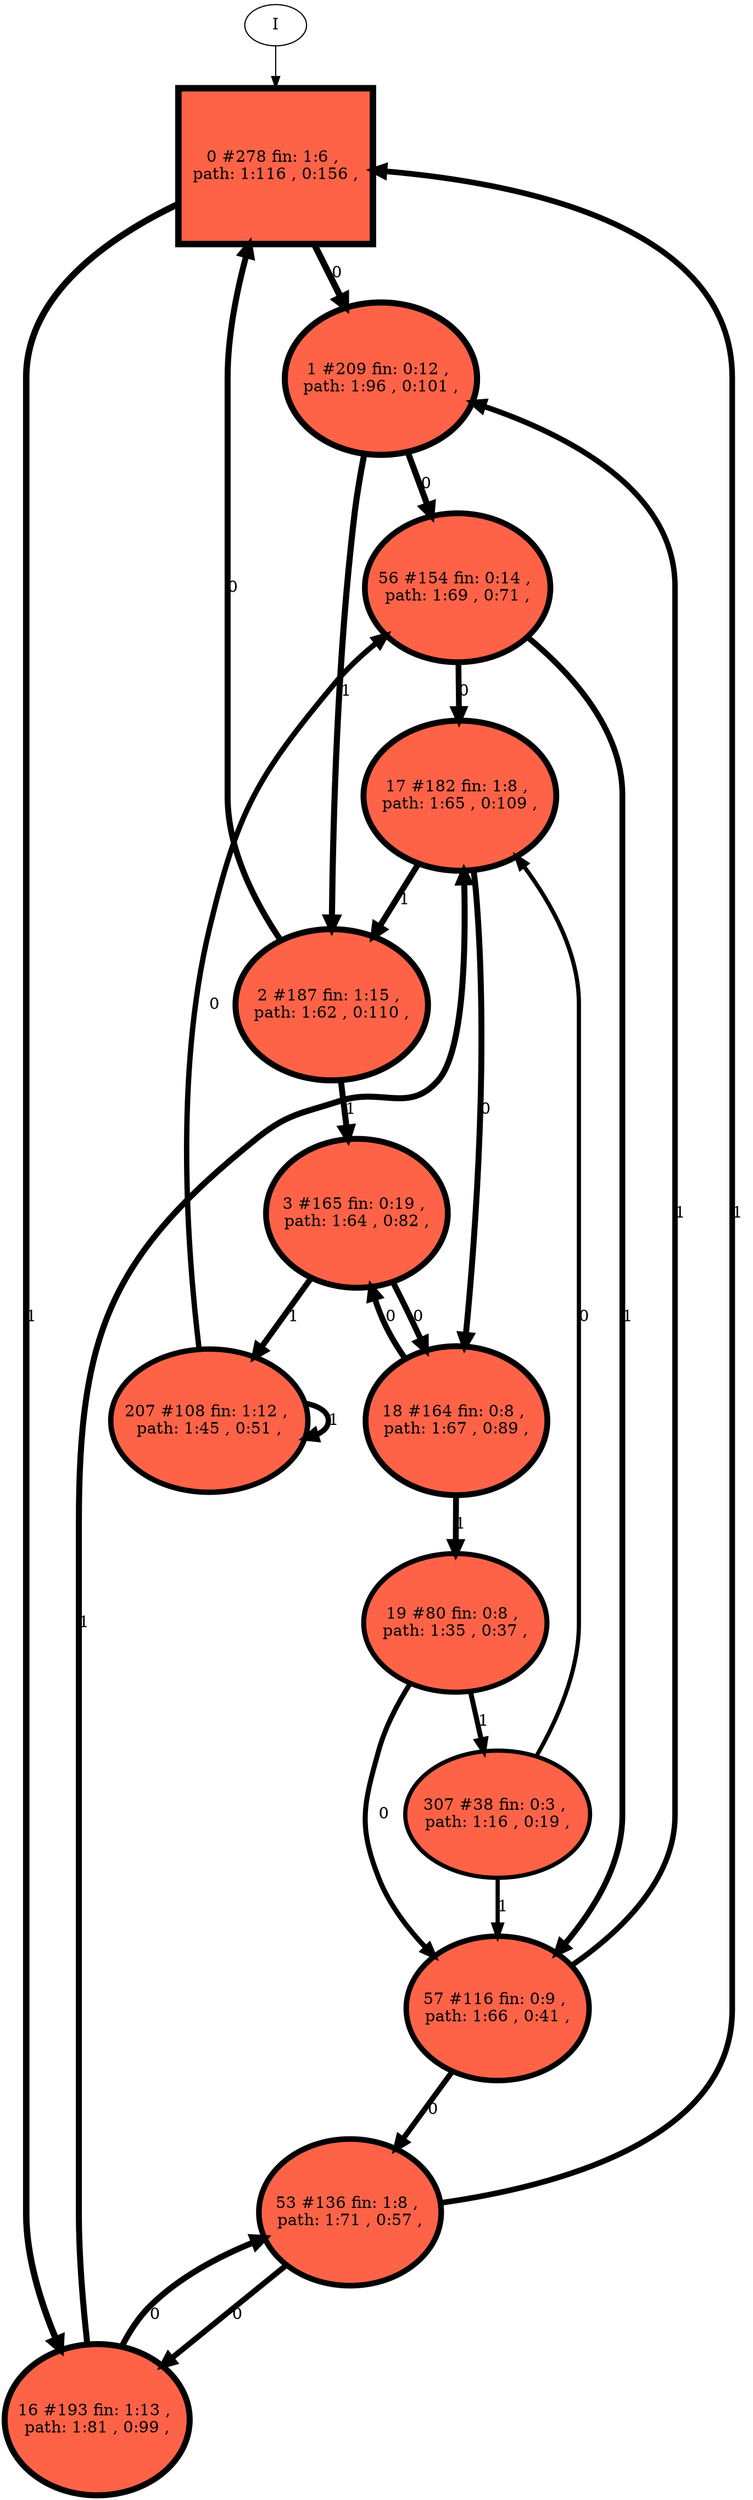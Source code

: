 // produced with flexfringe // 
digraph DFA {
	0 [label="root" shape=box];
		I -> 0;
	0 [ label="0 #278 fin: 1:6 , 
 path: 1:116 , 0:156 , " , style=filled, fillcolor="tomato", width=1.89179, height=1.89179, penwidth=5.63121];
		0 -> 1 [label="0 " , penwidth=5.63121 ];
		0 -> 16 [label="1 " , penwidth=5.63121 ];
	1 [ label="1 #209 fin: 0:12 , 
 path: 1:96 , 0:101 , " , style=filled, fillcolor="tomato", width=1.848, height=1.848, penwidth=5.34711];
		1 -> 56 [label="0 " , penwidth=5.34711 ];
		1 -> 2 [label="1 " , penwidth=5.34711 ];
	16 [ label="16 #193 fin: 1:13 , 
 path: 1:81 , 0:99 , " , style=filled, fillcolor="tomato", width=1.83543, height=1.83543, penwidth=5.26786];
		16 -> 53 [label="0 " , penwidth=5.26786 ];
		16 -> 17 [label="1 " , penwidth=5.26786 ];
	56 [ label="56 #154 fin: 0:14 , 
 path: 1:69 , 0:71 , " , style=filled, fillcolor="tomato", width=1.79897, height=1.79897, penwidth=5.04343];
		56 -> 17 [label="0 " , penwidth=5.04343 ];
		56 -> 57 [label="1 " , penwidth=5.04343 ];
	2 [ label="2 #187 fin: 1:15 , 
 path: 1:62 , 0:110 , " , style=filled, fillcolor="tomato", width=1.83041, height=1.83041, penwidth=5.23644];
		2 -> 0 [label="0 " , penwidth=5.23644 ];
		2 -> 3 [label="1 " , penwidth=5.23644 ];
	53 [ label="53 #136 fin: 1:8 , 
 path: 1:71 , 0:57 , " , style=filled, fillcolor="tomato", width=1.77833, height=1.77833, penwidth=4.91998];
		53 -> 16 [label="0 " , penwidth=4.91998 ];
		53 -> 0 [label="1 " , penwidth=4.91998 ];
	17 [ label="17 #182 fin: 1:8 , 
 path: 1:65 , 0:109 , " , style=filled, fillcolor="tomato", width=1.82608, height=1.82608, penwidth=5.20949];
		17 -> 18 [label="0 " , penwidth=5.20949 ];
		17 -> 2 [label="1 " , penwidth=5.20949 ];
	57 [ label="57 #116 fin: 0:9 , 
 path: 1:66 , 0:41 , " , style=filled, fillcolor="tomato", width=1.75131, height=1.75131, penwidth=4.76217];
		57 -> 53 [label="0 " , penwidth=4.76217 ];
		57 -> 1 [label="1 " , penwidth=4.76217 ];
	3 [ label="3 #165 fin: 0:19 , 
 path: 1:64 , 0:82 , " , style=filled, fillcolor="tomato", width=1.81025, height=1.81025, penwidth=5.11199];
		3 -> 18 [label="0 " , penwidth=5.11199 ];
		3 -> 207 [label="1 " , penwidth=5.11199 ];
	18 [ label="18 #164 fin: 0:8 , 
 path: 1:67 , 0:89 , " , style=filled, fillcolor="tomato", width=1.80926, height=1.80926, penwidth=5.10595];
		18 -> 3 [label="0 " , penwidth=5.10595 ];
		18 -> 19 [label="1 " , penwidth=5.10595 ];
	207 [ label="207 #108 fin: 1:12 , 
 path: 1:45 , 0:51 , " , style=filled, fillcolor="tomato", width=1.73895, height=1.73895, penwidth=4.69135];
		207 -> 56 [label="0 " , penwidth=4.69135 ];
		207 -> 207 [label="1 " , penwidth=4.69135 ];
	19 [ label="19 #80 fin: 0:8 , 
 path: 1:35 , 0:37 , " , style=filled, fillcolor="tomato", width=1.68537, height=1.68537, penwidth=4.39445];
		19 -> 57 [label="0 " , penwidth=4.39445 ];
		19 -> 307 [label="1 " , penwidth=4.39445 ];
	307 [ label="307 #38 fin: 0:3 , 
 path: 1:16 , 0:19 , " , style=filled, fillcolor="tomato", width=1.53978, height=1.53978, penwidth=3.66356];
		307 -> 17 [label="0 " , penwidth=3.66356 ];
		307 -> 57 [label="1 " , penwidth=3.66356 ];
}
